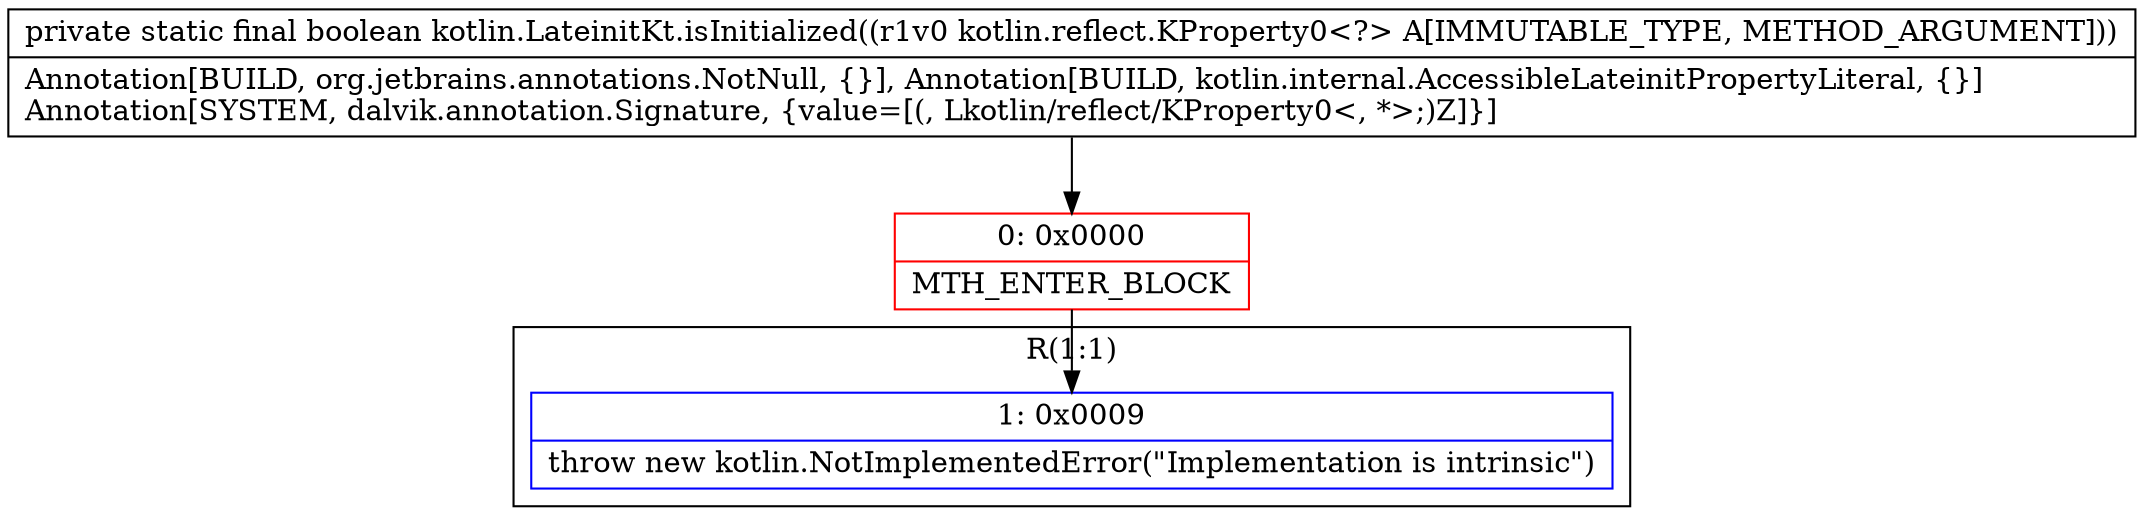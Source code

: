 digraph "CFG forkotlin.LateinitKt.isInitialized(Lkotlin\/reflect\/KProperty0;)Z" {
subgraph cluster_Region_1896109057 {
label = "R(1:1)";
node [shape=record,color=blue];
Node_1 [shape=record,label="{1\:\ 0x0009|throw new kotlin.NotImplementedError(\"Implementation is intrinsic\")\l}"];
}
Node_0 [shape=record,color=red,label="{0\:\ 0x0000|MTH_ENTER_BLOCK\l}"];
MethodNode[shape=record,label="{private static final boolean kotlin.LateinitKt.isInitialized((r1v0 kotlin.reflect.KProperty0\<?\> A[IMMUTABLE_TYPE, METHOD_ARGUMENT]))  | Annotation[BUILD, org.jetbrains.annotations.NotNull, \{\}], Annotation[BUILD, kotlin.internal.AccessibleLateinitPropertyLiteral, \{\}]\lAnnotation[SYSTEM, dalvik.annotation.Signature, \{value=[(, Lkotlin\/reflect\/KProperty0\<, *\>;)Z]\}]\l}"];
MethodNode -> Node_0;
Node_0 -> Node_1;
}

